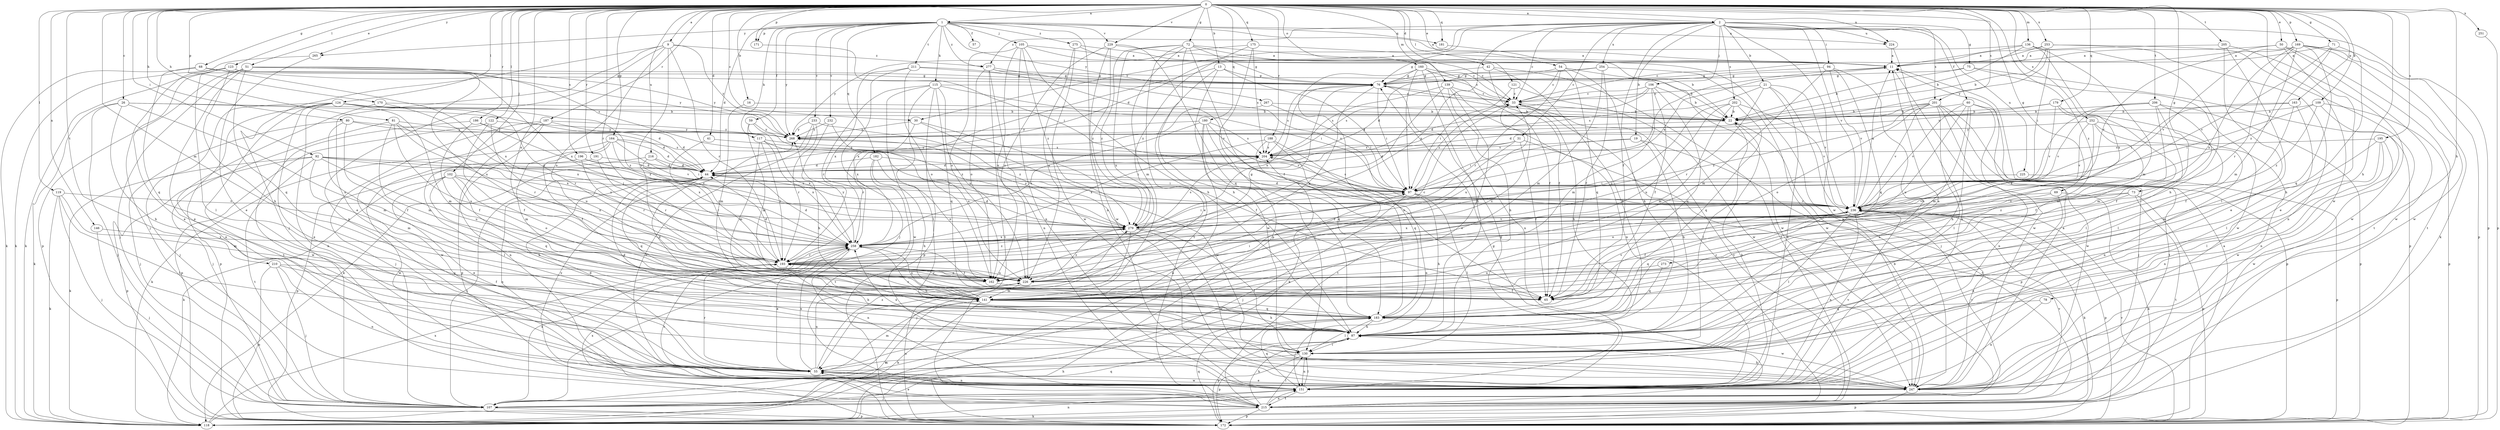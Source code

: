 strict digraph  {
0;
1;
2;
9;
11;
13;
16;
19;
21;
22;
26;
30;
31;
33;
41;
42;
44;
50;
51;
54;
55;
57;
59;
60;
65;
68;
69;
71;
72;
73;
75;
76;
78;
80;
81;
87;
92;
94;
97;
102;
105;
106;
107;
109;
115;
117;
118;
119;
121;
122;
123;
124;
130;
136;
139;
141;
146;
151;
160;
162;
163;
164;
169;
170;
171;
172;
175;
179;
180;
181;
182;
183;
186;
187;
188;
191;
193;
195;
196;
201;
202;
204;
205;
206;
210;
211;
215;
216;
224;
225;
226;
229;
232;
233;
236;
247;
251;
252;
253;
254;
258;
265;
267;
268;
273;
275;
277;
279;
0 -> 1  [label=a];
0 -> 2  [label=a];
0 -> 9  [label=a];
0 -> 13  [label=b];
0 -> 16  [label=b];
0 -> 26  [label=c];
0 -> 30  [label=c];
0 -> 41  [label=d];
0 -> 42  [label=d];
0 -> 50  [label=e];
0 -> 51  [label=e];
0 -> 54  [label=e];
0 -> 68  [label=g];
0 -> 69  [label=g];
0 -> 71  [label=g];
0 -> 72  [label=g];
0 -> 73  [label=g];
0 -> 78  [label=h];
0 -> 80  [label=h];
0 -> 81  [label=h];
0 -> 87  [label=h];
0 -> 92  [label=i];
0 -> 102  [label=j];
0 -> 109  [label=k];
0 -> 119  [label=l];
0 -> 121  [label=l];
0 -> 122  [label=l];
0 -> 123  [label=l];
0 -> 124  [label=l];
0 -> 136  [label=m];
0 -> 139  [label=m];
0 -> 141  [label=m];
0 -> 146  [label=n];
0 -> 160  [label=o];
0 -> 162  [label=o];
0 -> 163  [label=p];
0 -> 164  [label=p];
0 -> 169  [label=p];
0 -> 170  [label=p];
0 -> 171  [label=p];
0 -> 175  [label=q];
0 -> 179  [label=q];
0 -> 180  [label=q];
0 -> 181  [label=q];
0 -> 186  [label=r];
0 -> 187  [label=r];
0 -> 188  [label=r];
0 -> 191  [label=r];
0 -> 193  [label=r];
0 -> 195  [label=s];
0 -> 196  [label=s];
0 -> 201  [label=s];
0 -> 205  [label=t];
0 -> 206  [label=t];
0 -> 210  [label=t];
0 -> 216  [label=u];
0 -> 224  [label=u];
0 -> 229  [label=v];
0 -> 247  [label=w];
0 -> 251  [label=x];
0 -> 252  [label=x];
0 -> 253  [label=x];
0 -> 265  [label=y];
0 -> 273  [label=z];
1 -> 11  [label=a];
1 -> 44  [label=d];
1 -> 57  [label=f];
1 -> 59  [label=f];
1 -> 105  [label=j];
1 -> 115  [label=k];
1 -> 117  [label=k];
1 -> 151  [label=n];
1 -> 171  [label=p];
1 -> 181  [label=q];
1 -> 182  [label=q];
1 -> 211  [label=t];
1 -> 224  [label=u];
1 -> 229  [label=v];
1 -> 232  [label=v];
1 -> 233  [label=v];
1 -> 265  [label=y];
1 -> 267  [label=y];
1 -> 268  [label=y];
1 -> 275  [label=z];
1 -> 277  [label=z];
2 -> 19  [label=b];
2 -> 21  [label=b];
2 -> 30  [label=c];
2 -> 31  [label=c];
2 -> 33  [label=c];
2 -> 44  [label=d];
2 -> 60  [label=f];
2 -> 65  [label=f];
2 -> 75  [label=g];
2 -> 94  [label=i];
2 -> 106  [label=j];
2 -> 172  [label=p];
2 -> 201  [label=s];
2 -> 202  [label=s];
2 -> 224  [label=u];
2 -> 225  [label=u];
2 -> 236  [label=v];
2 -> 247  [label=w];
2 -> 254  [label=x];
2 -> 258  [label=x];
2 -> 277  [label=z];
9 -> 55  [label=e];
9 -> 107  [label=j];
9 -> 151  [label=n];
9 -> 162  [label=o];
9 -> 193  [label=r];
9 -> 226  [label=u];
9 -> 268  [label=y];
9 -> 277  [label=z];
11 -> 76  [label=g];
11 -> 97  [label=i];
11 -> 247  [label=w];
13 -> 76  [label=g];
13 -> 97  [label=i];
13 -> 215  [label=t];
13 -> 247  [label=w];
13 -> 258  [label=x];
16 -> 22  [label=b];
16 -> 141  [label=m];
19 -> 87  [label=h];
19 -> 97  [label=i];
19 -> 204  [label=s];
19 -> 215  [label=t];
21 -> 33  [label=c];
21 -> 107  [label=j];
21 -> 151  [label=n];
21 -> 193  [label=r];
21 -> 204  [label=s];
21 -> 236  [label=v];
22 -> 76  [label=g];
22 -> 130  [label=l];
22 -> 268  [label=y];
26 -> 22  [label=b];
26 -> 44  [label=d];
26 -> 87  [label=h];
26 -> 107  [label=j];
26 -> 118  [label=k];
26 -> 226  [label=u];
30 -> 65  [label=f];
30 -> 193  [label=r];
30 -> 247  [label=w];
30 -> 268  [label=y];
31 -> 44  [label=d];
31 -> 65  [label=f];
31 -> 162  [label=o];
31 -> 172  [label=p];
31 -> 204  [label=s];
33 -> 22  [label=b];
33 -> 87  [label=h];
33 -> 215  [label=t];
33 -> 226  [label=u];
41 -> 193  [label=r];
41 -> 204  [label=s];
42 -> 65  [label=f];
42 -> 76  [label=g];
42 -> 87  [label=h];
42 -> 215  [label=t];
44 -> 97  [label=i];
44 -> 107  [label=j];
44 -> 151  [label=n];
44 -> 183  [label=q];
50 -> 11  [label=a];
50 -> 55  [label=e];
50 -> 215  [label=t];
50 -> 236  [label=v];
50 -> 247  [label=w];
51 -> 55  [label=e];
51 -> 76  [label=g];
51 -> 107  [label=j];
51 -> 118  [label=k];
51 -> 172  [label=p];
51 -> 183  [label=q];
51 -> 204  [label=s];
51 -> 226  [label=u];
51 -> 268  [label=y];
54 -> 33  [label=c];
54 -> 76  [label=g];
54 -> 87  [label=h];
54 -> 183  [label=q];
54 -> 193  [label=r];
54 -> 247  [label=w];
55 -> 44  [label=d];
55 -> 141  [label=m];
55 -> 151  [label=n];
55 -> 193  [label=r];
55 -> 226  [label=u];
55 -> 247  [label=w];
55 -> 258  [label=x];
55 -> 279  [label=z];
59 -> 141  [label=m];
59 -> 258  [label=x];
59 -> 268  [label=y];
59 -> 279  [label=z];
60 -> 22  [label=b];
60 -> 87  [label=h];
60 -> 141  [label=m];
60 -> 151  [label=n];
60 -> 215  [label=t];
60 -> 226  [label=u];
60 -> 236  [label=v];
65 -> 236  [label=v];
68 -> 76  [label=g];
68 -> 118  [label=k];
68 -> 183  [label=q];
68 -> 258  [label=x];
69 -> 118  [label=k];
69 -> 151  [label=n];
69 -> 162  [label=o];
69 -> 236  [label=v];
71 -> 11  [label=a];
71 -> 87  [label=h];
71 -> 236  [label=v];
71 -> 279  [label=z];
72 -> 11  [label=a];
72 -> 33  [label=c];
72 -> 55  [label=e];
72 -> 65  [label=f];
72 -> 76  [label=g];
72 -> 87  [label=h];
72 -> 141  [label=m];
72 -> 226  [label=u];
72 -> 279  [label=z];
73 -> 172  [label=p];
73 -> 215  [label=t];
73 -> 226  [label=u];
73 -> 236  [label=v];
73 -> 279  [label=z];
75 -> 22  [label=b];
75 -> 76  [label=g];
75 -> 172  [label=p];
75 -> 247  [label=w];
76 -> 33  [label=c];
76 -> 97  [label=i];
76 -> 204  [label=s];
76 -> 226  [label=u];
76 -> 258  [label=x];
78 -> 151  [label=n];
78 -> 183  [label=q];
80 -> 44  [label=d];
80 -> 65  [label=f];
80 -> 107  [label=j];
80 -> 141  [label=m];
80 -> 268  [label=y];
81 -> 107  [label=j];
81 -> 141  [label=m];
81 -> 193  [label=r];
81 -> 226  [label=u];
81 -> 258  [label=x];
81 -> 268  [label=y];
87 -> 11  [label=a];
87 -> 44  [label=d];
87 -> 130  [label=l];
87 -> 172  [label=p];
92 -> 44  [label=d];
92 -> 118  [label=k];
92 -> 141  [label=m];
92 -> 172  [label=p];
92 -> 215  [label=t];
92 -> 226  [label=u];
92 -> 236  [label=v];
92 -> 279  [label=z];
94 -> 76  [label=g];
94 -> 87  [label=h];
94 -> 141  [label=m];
94 -> 183  [label=q];
94 -> 236  [label=v];
97 -> 11  [label=a];
97 -> 33  [label=c];
97 -> 44  [label=d];
97 -> 87  [label=h];
97 -> 107  [label=j];
97 -> 130  [label=l];
97 -> 204  [label=s];
97 -> 236  [label=v];
102 -> 55  [label=e];
102 -> 87  [label=h];
102 -> 97  [label=i];
102 -> 118  [label=k];
102 -> 162  [label=o];
102 -> 183  [label=q];
102 -> 258  [label=x];
105 -> 11  [label=a];
105 -> 22  [label=b];
105 -> 87  [label=h];
105 -> 151  [label=n];
105 -> 162  [label=o];
105 -> 226  [label=u];
105 -> 279  [label=z];
106 -> 22  [label=b];
106 -> 33  [label=c];
106 -> 44  [label=d];
106 -> 65  [label=f];
106 -> 141  [label=m];
106 -> 183  [label=q];
106 -> 204  [label=s];
107 -> 22  [label=b];
107 -> 87  [label=h];
107 -> 172  [label=p];
107 -> 236  [label=v];
107 -> 258  [label=x];
109 -> 22  [label=b];
109 -> 97  [label=i];
109 -> 151  [label=n];
109 -> 172  [label=p];
109 -> 279  [label=z];
115 -> 33  [label=c];
115 -> 97  [label=i];
115 -> 130  [label=l];
115 -> 172  [label=p];
115 -> 183  [label=q];
115 -> 193  [label=r];
115 -> 226  [label=u];
115 -> 247  [label=w];
117 -> 141  [label=m];
117 -> 193  [label=r];
117 -> 204  [label=s];
117 -> 258  [label=x];
117 -> 279  [label=z];
118 -> 141  [label=m];
118 -> 151  [label=n];
118 -> 183  [label=q];
118 -> 258  [label=x];
119 -> 107  [label=j];
119 -> 118  [label=k];
119 -> 130  [label=l];
119 -> 141  [label=m];
119 -> 236  [label=v];
121 -> 33  [label=c];
121 -> 97  [label=i];
121 -> 247  [label=w];
122 -> 65  [label=f];
122 -> 172  [label=p];
122 -> 226  [label=u];
122 -> 268  [label=y];
123 -> 55  [label=e];
123 -> 76  [label=g];
123 -> 87  [label=h];
123 -> 118  [label=k];
123 -> 130  [label=l];
123 -> 258  [label=x];
123 -> 268  [label=y];
124 -> 22  [label=b];
124 -> 55  [label=e];
124 -> 107  [label=j];
124 -> 141  [label=m];
124 -> 151  [label=n];
124 -> 172  [label=p];
124 -> 193  [label=r];
124 -> 215  [label=t];
124 -> 279  [label=z];
130 -> 55  [label=e];
130 -> 151  [label=n];
130 -> 172  [label=p];
130 -> 258  [label=x];
136 -> 11  [label=a];
136 -> 22  [label=b];
136 -> 76  [label=g];
136 -> 87  [label=h];
136 -> 141  [label=m];
136 -> 258  [label=x];
139 -> 33  [label=c];
139 -> 55  [label=e];
139 -> 87  [label=h];
139 -> 151  [label=n];
139 -> 162  [label=o];
139 -> 204  [label=s];
141 -> 33  [label=c];
141 -> 44  [label=d];
141 -> 87  [label=h];
141 -> 97  [label=i];
141 -> 118  [label=k];
141 -> 183  [label=q];
141 -> 193  [label=r];
141 -> 258  [label=x];
146 -> 107  [label=j];
146 -> 258  [label=x];
151 -> 22  [label=b];
151 -> 76  [label=g];
151 -> 107  [label=j];
151 -> 130  [label=l];
151 -> 183  [label=q];
151 -> 215  [label=t];
151 -> 236  [label=v];
160 -> 22  [label=b];
160 -> 65  [label=f];
160 -> 76  [label=g];
160 -> 87  [label=h];
160 -> 97  [label=i];
160 -> 107  [label=j];
160 -> 151  [label=n];
162 -> 65  [label=f];
162 -> 193  [label=r];
163 -> 22  [label=b];
163 -> 65  [label=f];
163 -> 97  [label=i];
163 -> 130  [label=l];
164 -> 44  [label=d];
164 -> 65  [label=f];
164 -> 118  [label=k];
164 -> 141  [label=m];
164 -> 204  [label=s];
164 -> 236  [label=v];
164 -> 258  [label=x];
169 -> 11  [label=a];
169 -> 118  [label=k];
169 -> 141  [label=m];
169 -> 172  [label=p];
169 -> 183  [label=q];
169 -> 193  [label=r];
169 -> 236  [label=v];
169 -> 247  [label=w];
169 -> 258  [label=x];
170 -> 22  [label=b];
170 -> 55  [label=e];
170 -> 258  [label=x];
171 -> 97  [label=i];
172 -> 11  [label=a];
172 -> 183  [label=q];
172 -> 226  [label=u];
172 -> 236  [label=v];
172 -> 258  [label=x];
175 -> 11  [label=a];
175 -> 172  [label=p];
175 -> 204  [label=s];
175 -> 268  [label=y];
175 -> 279  [label=z];
179 -> 22  [label=b];
179 -> 130  [label=l];
179 -> 141  [label=m];
179 -> 236  [label=v];
179 -> 268  [label=y];
180 -> 118  [label=k];
180 -> 130  [label=l];
180 -> 183  [label=q];
180 -> 204  [label=s];
180 -> 236  [label=v];
180 -> 258  [label=x];
180 -> 268  [label=y];
181 -> 247  [label=w];
182 -> 44  [label=d];
182 -> 87  [label=h];
182 -> 97  [label=i];
182 -> 162  [label=o];
182 -> 215  [label=t];
183 -> 87  [label=h];
183 -> 130  [label=l];
183 -> 204  [label=s];
183 -> 247  [label=w];
186 -> 65  [label=f];
186 -> 247  [label=w];
186 -> 268  [label=y];
186 -> 279  [label=z];
187 -> 44  [label=d];
187 -> 107  [label=j];
187 -> 151  [label=n];
187 -> 172  [label=p];
187 -> 247  [label=w];
187 -> 268  [label=y];
188 -> 118  [label=k];
188 -> 183  [label=q];
188 -> 204  [label=s];
188 -> 215  [label=t];
188 -> 258  [label=x];
191 -> 44  [label=d];
191 -> 130  [label=l];
191 -> 193  [label=r];
193 -> 44  [label=d];
193 -> 76  [label=g];
193 -> 87  [label=h];
193 -> 162  [label=o];
193 -> 226  [label=u];
193 -> 279  [label=z];
195 -> 130  [label=l];
195 -> 141  [label=m];
195 -> 151  [label=n];
195 -> 204  [label=s];
195 -> 247  [label=w];
196 -> 44  [label=d];
196 -> 193  [label=r];
196 -> 236  [label=v];
196 -> 247  [label=w];
201 -> 22  [label=b];
201 -> 44  [label=d];
201 -> 107  [label=j];
201 -> 130  [label=l];
201 -> 162  [label=o];
201 -> 172  [label=p];
201 -> 236  [label=v];
201 -> 247  [label=w];
201 -> 279  [label=z];
202 -> 22  [label=b];
202 -> 141  [label=m];
202 -> 183  [label=q];
202 -> 193  [label=r];
202 -> 226  [label=u];
202 -> 236  [label=v];
204 -> 44  [label=d];
204 -> 151  [label=n];
205 -> 11  [label=a];
205 -> 55  [label=e];
205 -> 130  [label=l];
205 -> 247  [label=w];
206 -> 22  [label=b];
206 -> 65  [label=f];
206 -> 97  [label=i];
206 -> 130  [label=l];
206 -> 141  [label=m];
206 -> 172  [label=p];
206 -> 236  [label=v];
210 -> 65  [label=f];
210 -> 107  [label=j];
210 -> 151  [label=n];
210 -> 172  [label=p];
210 -> 226  [label=u];
211 -> 76  [label=g];
211 -> 107  [label=j];
211 -> 162  [label=o];
211 -> 236  [label=v];
211 -> 258  [label=x];
215 -> 33  [label=c];
215 -> 55  [label=e];
215 -> 76  [label=g];
215 -> 87  [label=h];
215 -> 118  [label=k];
215 -> 130  [label=l];
215 -> 151  [label=n];
215 -> 172  [label=p];
215 -> 268  [label=y];
216 -> 44  [label=d];
216 -> 97  [label=i];
216 -> 172  [label=p];
216 -> 193  [label=r];
224 -> 11  [label=a];
224 -> 151  [label=n];
225 -> 97  [label=i];
225 -> 172  [label=p];
226 -> 33  [label=c];
226 -> 141  [label=m];
226 -> 279  [label=z];
229 -> 11  [label=a];
229 -> 162  [label=o];
229 -> 183  [label=q];
229 -> 247  [label=w];
229 -> 279  [label=z];
232 -> 87  [label=h];
232 -> 226  [label=u];
232 -> 268  [label=y];
233 -> 118  [label=k];
233 -> 151  [label=n];
233 -> 193  [label=r];
233 -> 268  [label=y];
233 -> 279  [label=z];
236 -> 11  [label=a];
236 -> 65  [label=f];
236 -> 118  [label=k];
236 -> 130  [label=l];
236 -> 151  [label=n];
236 -> 172  [label=p];
236 -> 183  [label=q];
236 -> 258  [label=x];
236 -> 279  [label=z];
247 -> 11  [label=a];
247 -> 55  [label=e];
247 -> 87  [label=h];
247 -> 172  [label=p];
247 -> 193  [label=r];
247 -> 236  [label=v];
251 -> 172  [label=p];
252 -> 65  [label=f];
252 -> 151  [label=n];
252 -> 236  [label=v];
252 -> 247  [label=w];
252 -> 258  [label=x];
252 -> 268  [label=y];
253 -> 11  [label=a];
253 -> 22  [label=b];
253 -> 33  [label=c];
253 -> 97  [label=i];
253 -> 151  [label=n];
253 -> 215  [label=t];
253 -> 268  [label=y];
254 -> 44  [label=d];
254 -> 65  [label=f];
254 -> 76  [label=g];
254 -> 141  [label=m];
254 -> 247  [label=w];
258 -> 44  [label=d];
258 -> 55  [label=e];
258 -> 65  [label=f];
258 -> 87  [label=h];
258 -> 151  [label=n];
258 -> 193  [label=r];
258 -> 268  [label=y];
265 -> 55  [label=e];
265 -> 107  [label=j];
267 -> 22  [label=b];
267 -> 97  [label=i];
267 -> 258  [label=x];
268 -> 204  [label=s];
273 -> 183  [label=q];
273 -> 226  [label=u];
275 -> 11  [label=a];
275 -> 33  [label=c];
275 -> 226  [label=u];
275 -> 247  [label=w];
277 -> 33  [label=c];
277 -> 76  [label=g];
277 -> 151  [label=n];
277 -> 162  [label=o];
277 -> 215  [label=t];
277 -> 236  [label=v];
279 -> 44  [label=d];
279 -> 97  [label=i];
279 -> 107  [label=j];
279 -> 130  [label=l];
279 -> 204  [label=s];
279 -> 236  [label=v];
279 -> 247  [label=w];
279 -> 258  [label=x];
279 -> 268  [label=y];
}

